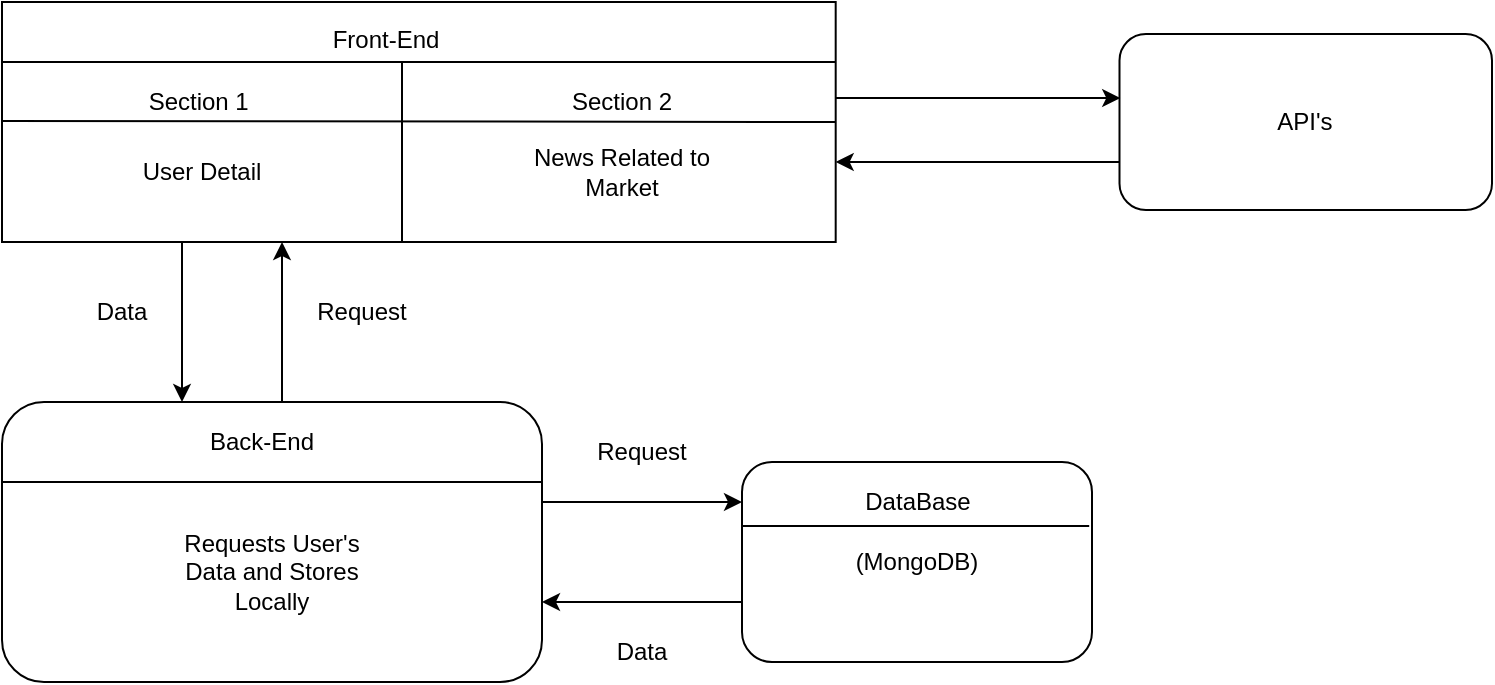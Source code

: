 <mxfile version="21.3.5" type="github">
  <diagram name="Page-1" id="LTdg1G-8ZigzBnfePIrx">
    <mxGraphModel dx="1009" dy="542" grid="1" gridSize="10" guides="1" tooltips="1" connect="1" arrows="1" fold="1" page="1" pageScale="1" pageWidth="850" pageHeight="1100" math="0" shadow="0">
      <root>
        <mxCell id="0" />
        <mxCell id="1" parent="0" />
        <mxCell id="AE_j_8LIpBkhdlzA-Ta1-77" value="" style="group" vertex="1" connectable="0" parent="1">
          <mxGeometry x="40" y="20" width="745" height="120" as="geometry" />
        </mxCell>
        <mxCell id="AE_j_8LIpBkhdlzA-Ta1-36" value="" style="rounded=1;whiteSpace=wrap;html=1;" vertex="1" parent="AE_j_8LIpBkhdlzA-Ta1-77">
          <mxGeometry x="558.75" y="16" width="186.25" height="88" as="geometry" />
        </mxCell>
        <mxCell id="AE_j_8LIpBkhdlzA-Ta1-44" value="API&#39;s" style="text;html=1;strokeColor=none;fillColor=none;align=center;verticalAlign=middle;whiteSpace=wrap;rounded=0;" vertex="1" parent="AE_j_8LIpBkhdlzA-Ta1-77">
          <mxGeometry x="614.182" y="40" width="75.387" height="40" as="geometry" />
        </mxCell>
        <mxCell id="AE_j_8LIpBkhdlzA-Ta1-68" value="" style="group" vertex="1" connectable="0" parent="AE_j_8LIpBkhdlzA-Ta1-77">
          <mxGeometry width="416.845" height="120" as="geometry" />
        </mxCell>
        <mxCell id="AE_j_8LIpBkhdlzA-Ta1-24" value="" style="rounded=0;whiteSpace=wrap;html=1;" vertex="1" parent="AE_j_8LIpBkhdlzA-Ta1-68">
          <mxGeometry width="416.845" height="120" as="geometry" />
        </mxCell>
        <mxCell id="AE_j_8LIpBkhdlzA-Ta1-45" value="Front-End" style="text;html=1;strokeColor=none;fillColor=none;align=center;verticalAlign=middle;whiteSpace=wrap;rounded=0;" vertex="1" parent="AE_j_8LIpBkhdlzA-Ta1-68">
          <mxGeometry x="150.774" y="7.504" width="81.959" height="22.504" as="geometry" />
        </mxCell>
        <mxCell id="AE_j_8LIpBkhdlzA-Ta1-50" value="" style="endArrow=none;html=1;rounded=0;entryX=1;entryY=0.25;entryDx=0;entryDy=0;exitX=0;exitY=0.25;exitDx=0;exitDy=0;" edge="1" parent="AE_j_8LIpBkhdlzA-Ta1-68" source="AE_j_8LIpBkhdlzA-Ta1-24" target="AE_j_8LIpBkhdlzA-Ta1-24">
          <mxGeometry width="50" height="50" relative="1" as="geometry">
            <mxPoint x="5.146" y="30" as="sourcePoint" />
            <mxPoint x="59.182" y="30" as="targetPoint" />
          </mxGeometry>
        </mxCell>
        <mxCell id="AE_j_8LIpBkhdlzA-Ta1-79" value="" style="endArrow=none;html=1;rounded=0;entryX=1;entryY=0.5;entryDx=0;entryDy=0;" edge="1" parent="AE_j_8LIpBkhdlzA-Ta1-68" target="AE_j_8LIpBkhdlzA-Ta1-24">
          <mxGeometry width="50" height="50" relative="1" as="geometry">
            <mxPoint y="59.5" as="sourcePoint" />
            <mxPoint x="210" y="59.5" as="targetPoint" />
          </mxGeometry>
        </mxCell>
        <mxCell id="AE_j_8LIpBkhdlzA-Ta1-80" value="" style="endArrow=none;html=1;rounded=0;" edge="1" parent="AE_j_8LIpBkhdlzA-Ta1-68">
          <mxGeometry width="50" height="50" relative="1" as="geometry">
            <mxPoint x="200" y="120" as="sourcePoint" />
            <mxPoint x="200" y="30" as="targetPoint" />
          </mxGeometry>
        </mxCell>
        <mxCell id="AE_j_8LIpBkhdlzA-Ta1-81" value="Section 1&amp;nbsp;" style="text;html=1;strokeColor=none;fillColor=none;align=center;verticalAlign=middle;whiteSpace=wrap;rounded=0;" vertex="1" parent="AE_j_8LIpBkhdlzA-Ta1-68">
          <mxGeometry x="70" y="40" width="60" height="20" as="geometry" />
        </mxCell>
        <mxCell id="AE_j_8LIpBkhdlzA-Ta1-82" value="Section 2" style="text;html=1;strokeColor=none;fillColor=none;align=center;verticalAlign=middle;whiteSpace=wrap;rounded=0;" vertex="1" parent="AE_j_8LIpBkhdlzA-Ta1-68">
          <mxGeometry x="280" y="40" width="60" height="20" as="geometry" />
        </mxCell>
        <mxCell id="AE_j_8LIpBkhdlzA-Ta1-83" value="User Detail" style="text;html=1;strokeColor=none;fillColor=none;align=center;verticalAlign=middle;whiteSpace=wrap;rounded=0;" vertex="1" parent="AE_j_8LIpBkhdlzA-Ta1-68">
          <mxGeometry x="60" y="70" width="80" height="30" as="geometry" />
        </mxCell>
        <mxCell id="AE_j_8LIpBkhdlzA-Ta1-84" value="News Related to Market" style="text;html=1;strokeColor=none;fillColor=none;align=center;verticalAlign=middle;whiteSpace=wrap;rounded=0;" vertex="1" parent="AE_j_8LIpBkhdlzA-Ta1-68">
          <mxGeometry x="250" y="70" width="120" height="30" as="geometry" />
        </mxCell>
        <mxCell id="AE_j_8LIpBkhdlzA-Ta1-69" value="" style="endArrow=classic;html=1;rounded=0;entryX=0.002;entryY=0.364;entryDx=0;entryDy=0;entryPerimeter=0;exitX=0.002;exitY=0.364;exitDx=0;exitDy=0;exitPerimeter=0;" edge="1" parent="AE_j_8LIpBkhdlzA-Ta1-77" target="AE_j_8LIpBkhdlzA-Ta1-36">
          <mxGeometry width="50" height="50" relative="1" as="geometry">
            <mxPoint x="416.845" y="48" as="sourcePoint" />
            <mxPoint x="461.19" y="8" as="targetPoint" />
          </mxGeometry>
        </mxCell>
        <mxCell id="AE_j_8LIpBkhdlzA-Ta1-70" value="" style="endArrow=classic;html=1;rounded=0;entryX=0.002;entryY=0.364;entryDx=0;entryDy=0;entryPerimeter=0;" edge="1" parent="AE_j_8LIpBkhdlzA-Ta1-77">
          <mxGeometry width="50" height="50" relative="1" as="geometry">
            <mxPoint x="558.75" y="80" as="sourcePoint" />
            <mxPoint x="416.845" y="80" as="targetPoint" />
          </mxGeometry>
        </mxCell>
        <mxCell id="AE_j_8LIpBkhdlzA-Ta1-85" value="" style="endArrow=classic;html=1;rounded=0;" edge="1" parent="1">
          <mxGeometry width="50" height="50" relative="1" as="geometry">
            <mxPoint x="130" y="140" as="sourcePoint" />
            <mxPoint x="130" y="220" as="targetPoint" />
          </mxGeometry>
        </mxCell>
        <mxCell id="AE_j_8LIpBkhdlzA-Ta1-86" value="" style="endArrow=classic;html=1;rounded=0;" edge="1" parent="1">
          <mxGeometry width="50" height="50" relative="1" as="geometry">
            <mxPoint x="180" y="220" as="sourcePoint" />
            <mxPoint x="180" y="140" as="targetPoint" />
          </mxGeometry>
        </mxCell>
        <mxCell id="AE_j_8LIpBkhdlzA-Ta1-87" value="" style="rounded=1;whiteSpace=wrap;html=1;" vertex="1" parent="1">
          <mxGeometry x="40" y="220" width="270" height="140" as="geometry" />
        </mxCell>
        <mxCell id="AE_j_8LIpBkhdlzA-Ta1-88" value="" style="endArrow=none;html=1;rounded=0;" edge="1" parent="1">
          <mxGeometry width="50" height="50" relative="1" as="geometry">
            <mxPoint x="40" y="260" as="sourcePoint" />
            <mxPoint x="310" y="260" as="targetPoint" />
          </mxGeometry>
        </mxCell>
        <mxCell id="AE_j_8LIpBkhdlzA-Ta1-89" value="Back-End" style="text;html=1;strokeColor=none;fillColor=none;align=center;verticalAlign=middle;whiteSpace=wrap;rounded=0;" vertex="1" parent="1">
          <mxGeometry x="140" y="230" width="60" height="20" as="geometry" />
        </mxCell>
        <mxCell id="AE_j_8LIpBkhdlzA-Ta1-90" value="Requests User&#39;s Data and Stores Locally" style="text;html=1;strokeColor=none;fillColor=none;align=center;verticalAlign=middle;whiteSpace=wrap;rounded=0;" vertex="1" parent="1">
          <mxGeometry x="120" y="290" width="110" height="30" as="geometry" />
        </mxCell>
        <mxCell id="AE_j_8LIpBkhdlzA-Ta1-91" value="" style="endArrow=classic;html=1;rounded=0;" edge="1" parent="1">
          <mxGeometry width="50" height="50" relative="1" as="geometry">
            <mxPoint x="310" y="270" as="sourcePoint" />
            <mxPoint x="410" y="270" as="targetPoint" />
          </mxGeometry>
        </mxCell>
        <mxCell id="AE_j_8LIpBkhdlzA-Ta1-92" value="" style="endArrow=classic;html=1;rounded=0;" edge="1" parent="1">
          <mxGeometry width="50" height="50" relative="1" as="geometry">
            <mxPoint x="410" y="320" as="sourcePoint" />
            <mxPoint x="310" y="320" as="targetPoint" />
          </mxGeometry>
        </mxCell>
        <mxCell id="AE_j_8LIpBkhdlzA-Ta1-93" value="(MongoDB)" style="rounded=1;whiteSpace=wrap;html=1;" vertex="1" parent="1">
          <mxGeometry x="410" y="250" width="175" height="100" as="geometry" />
        </mxCell>
        <mxCell id="AE_j_8LIpBkhdlzA-Ta1-94" value="" style="endArrow=none;html=1;rounded=0;entryX=0.992;entryY=0.32;entryDx=0;entryDy=0;entryPerimeter=0;" edge="1" parent="1" target="AE_j_8LIpBkhdlzA-Ta1-93">
          <mxGeometry width="50" height="50" relative="1" as="geometry">
            <mxPoint x="410" y="282" as="sourcePoint" />
            <mxPoint x="590" y="280" as="targetPoint" />
          </mxGeometry>
        </mxCell>
        <mxCell id="AE_j_8LIpBkhdlzA-Ta1-95" value="DataBase" style="text;html=1;strokeColor=none;fillColor=none;align=center;verticalAlign=middle;whiteSpace=wrap;rounded=0;" vertex="1" parent="1">
          <mxGeometry x="467.5" y="260" width="60" height="20" as="geometry" />
        </mxCell>
        <mxCell id="AE_j_8LIpBkhdlzA-Ta1-96" value="Request" style="text;html=1;strokeColor=none;fillColor=none;align=center;verticalAlign=middle;whiteSpace=wrap;rounded=0;" vertex="1" parent="1">
          <mxGeometry x="330" y="230" width="60" height="30" as="geometry" />
        </mxCell>
        <mxCell id="AE_j_8LIpBkhdlzA-Ta1-97" value="Data" style="text;html=1;strokeColor=none;fillColor=none;align=center;verticalAlign=middle;whiteSpace=wrap;rounded=0;" vertex="1" parent="1">
          <mxGeometry x="330" y="330" width="60" height="30" as="geometry" />
        </mxCell>
        <mxCell id="AE_j_8LIpBkhdlzA-Ta1-98" value="Data" style="text;html=1;strokeColor=none;fillColor=none;align=center;verticalAlign=middle;whiteSpace=wrap;rounded=0;" vertex="1" parent="1">
          <mxGeometry x="70" y="160" width="60" height="30" as="geometry" />
        </mxCell>
        <mxCell id="AE_j_8LIpBkhdlzA-Ta1-99" value="Request" style="text;html=1;strokeColor=none;fillColor=none;align=center;verticalAlign=middle;whiteSpace=wrap;rounded=0;" vertex="1" parent="1">
          <mxGeometry x="190" y="160" width="60" height="30" as="geometry" />
        </mxCell>
      </root>
    </mxGraphModel>
  </diagram>
</mxfile>